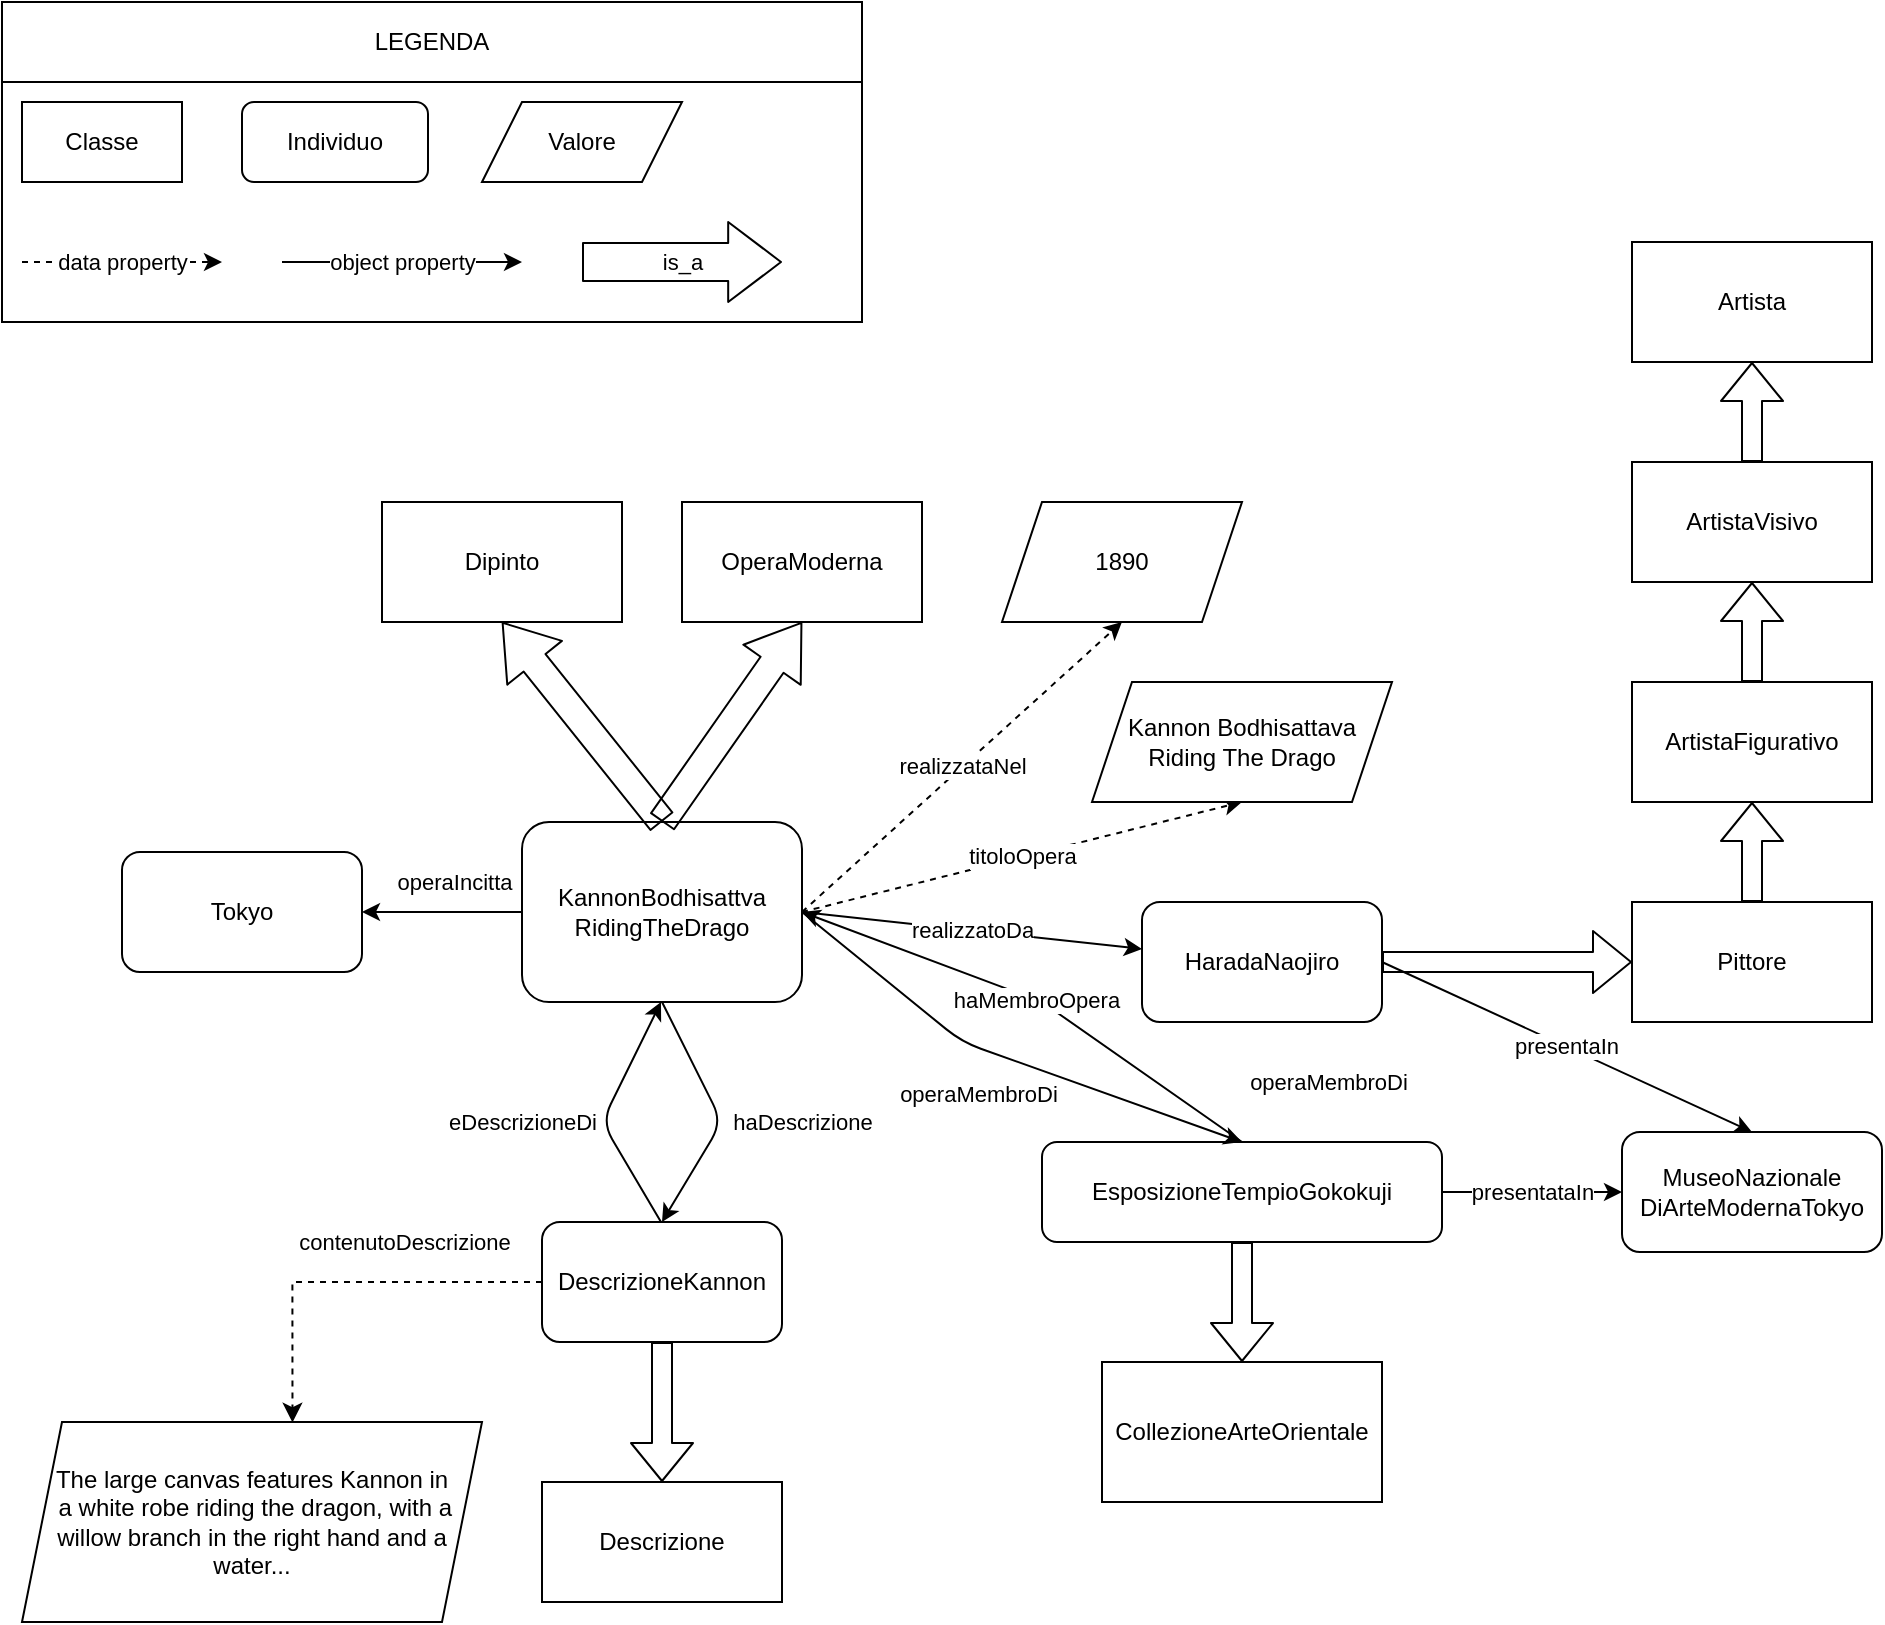 <mxfile version="14.3.0" type="device"><diagram id="a7cm-BgcM69KmumawDXZ" name="Page-1"><mxGraphModel dx="1079" dy="944" grid="1" gridSize="10" guides="1" tooltips="1" connect="1" arrows="1" fold="1" page="1" pageScale="1" pageWidth="827" pageHeight="1169" math="0" shadow="0"><root><mxCell id="0"/><mxCell id="1" parent="0"/><mxCell id="ERW7OcK5N9iep-5Hg3KO-29" value="eDescrizioneDi" style="endArrow=classic;html=1;exitX=0.5;exitY=1;exitDx=0;exitDy=0;entryX=0.5;entryY=0;entryDx=0;entryDy=0;" edge="1" parent="1"><mxGeometry x="-0.07" y="40" width="50" height="50" relative="1" as="geometry"><mxPoint x="1179.5" y="650" as="sourcePoint"/><mxPoint x="1179.5" y="540" as="targetPoint"/><Array as="points"><mxPoint x="1150" y="600"/></Array><mxPoint x="-4" y="18" as="offset"/></mxGeometry></mxCell><mxCell id="ERW7OcK5N9iep-5Hg3KO-3" value="KannonBodhisattva&lt;br&gt;RidingTheDrago" style="rounded=1;whiteSpace=wrap;html=1;" vertex="1" parent="1"><mxGeometry x="1110" y="450" width="140" height="90" as="geometry"/></mxCell><mxCell id="ERW7OcK5N9iep-5Hg3KO-4" value="" style="shape=flexArrow;endArrow=classic;html=1;width=14;endSize=8.2;exitX=0.5;exitY=0;exitDx=0;exitDy=0;entryX=0.5;entryY=1;entryDx=0;entryDy=0;" edge="1" parent="1" source="ERW7OcK5N9iep-5Hg3KO-3" target="ERW7OcK5N9iep-5Hg3KO-7"><mxGeometry width="50" height="50" relative="1" as="geometry"><mxPoint x="1170" y="320" as="sourcePoint"/><mxPoint x="1190" y="250" as="targetPoint"/><Array as="points"/></mxGeometry></mxCell><mxCell id="ERW7OcK5N9iep-5Hg3KO-6" value="DescrizioneKannon" style="rounded=1;whiteSpace=wrap;html=1;" vertex="1" parent="1"><mxGeometry x="1120" y="650" width="120" height="60" as="geometry"/></mxCell><mxCell id="ERW7OcK5N9iep-5Hg3KO-7" value="Dipinto" style="rounded=0;whiteSpace=wrap;html=1;" vertex="1" parent="1"><mxGeometry x="1040" y="290" width="120" height="60" as="geometry"/></mxCell><mxCell id="ERW7OcK5N9iep-5Hg3KO-8" value="OperaModerna" style="rounded=0;whiteSpace=wrap;html=1;" vertex="1" parent="1"><mxGeometry x="1190" y="290" width="120" height="60" as="geometry"/></mxCell><mxCell id="ERW7OcK5N9iep-5Hg3KO-9" value="" style="shape=flexArrow;endArrow=classic;html=1;width=14;endSize=8.2;exitX=0.5;exitY=0;exitDx=0;exitDy=0;entryX=0.5;entryY=1;entryDx=0;entryDy=0;" edge="1" parent="1" source="ERW7OcK5N9iep-5Hg3KO-3" target="ERW7OcK5N9iep-5Hg3KO-8"><mxGeometry width="50" height="50" relative="1" as="geometry"><mxPoint x="1280" y="310" as="sourcePoint"/><mxPoint x="1275" y="240" as="targetPoint"/><Array as="points"/></mxGeometry></mxCell><mxCell id="ERW7OcK5N9iep-5Hg3KO-10" value="realizzatoDa" style="endArrow=classic;html=1;exitX=1;exitY=0.5;exitDx=0;exitDy=0;" edge="1" parent="1" source="ERW7OcK5N9iep-5Hg3KO-3" target="ERW7OcK5N9iep-5Hg3KO-11"><mxGeometry width="50" height="50" relative="1" as="geometry"><mxPoint x="1340" y="410" as="sourcePoint"/><mxPoint x="1410" y="430" as="targetPoint"/></mxGeometry></mxCell><mxCell id="ERW7OcK5N9iep-5Hg3KO-11" value="HaradaNaojiro" style="rounded=1;whiteSpace=wrap;html=1;" vertex="1" parent="1"><mxGeometry x="1420" y="490" width="120" height="60" as="geometry"/></mxCell><mxCell id="ERW7OcK5N9iep-5Hg3KO-12" value="1890" style="shape=parallelogram;perimeter=parallelogramPerimeter;whiteSpace=wrap;html=1;fixedSize=1;" vertex="1" parent="1"><mxGeometry x="1350" y="290" width="120" height="60" as="geometry"/></mxCell><mxCell id="ERW7OcK5N9iep-5Hg3KO-13" value="realizzataNel" style="endArrow=classic;html=1;entryX=0.5;entryY=1;entryDx=0;entryDy=0;dashed=1;" edge="1" parent="1" target="ERW7OcK5N9iep-5Hg3KO-12"><mxGeometry width="50" height="50" relative="1" as="geometry"><mxPoint x="1250" y="495" as="sourcePoint"/><mxPoint x="1370" y="280" as="targetPoint"/></mxGeometry></mxCell><mxCell id="ERW7OcK5N9iep-5Hg3KO-14" value="titoloOpera" style="endArrow=classic;html=1;dashed=1;exitX=1;exitY=0.5;exitDx=0;exitDy=0;entryX=0.5;entryY=1;entryDx=0;entryDy=0;" edge="1" parent="1" source="ERW7OcK5N9iep-5Hg3KO-3" target="ERW7OcK5N9iep-5Hg3KO-15"><mxGeometry width="50" height="50" relative="1" as="geometry"><mxPoint x="1400" y="350" as="sourcePoint"/><mxPoint x="1450" y="320" as="targetPoint"/></mxGeometry></mxCell><mxCell id="ERW7OcK5N9iep-5Hg3KO-15" value="Kannon Bodhisattava Riding The Drago" style="shape=parallelogram;perimeter=parallelogramPerimeter;whiteSpace=wrap;html=1;fixedSize=1;" vertex="1" parent="1"><mxGeometry x="1395" y="380" width="150" height="60" as="geometry"/></mxCell><mxCell id="ERW7OcK5N9iep-5Hg3KO-16" value="contenutoDescrizione" style="edgeStyle=orthogonalEdgeStyle;rounded=0;orthogonalLoop=1;jettySize=auto;html=1;entryX=0.588;entryY=0.003;entryDx=0;entryDy=0;endSize=7;dashed=1;entryPerimeter=0;" edge="1" parent="1" target="ERW7OcK5N9iep-5Hg3KO-27"><mxGeometry x="-0.289" y="-20" relative="1" as="geometry"><Array as="points"><mxPoint x="995" y="680"/></Array><mxPoint x="1302.5" y="710" as="targetPoint"/><mxPoint x="1120" y="680" as="sourcePoint"/><mxPoint as="offset"/></mxGeometry></mxCell><mxCell id="ERW7OcK5N9iep-5Hg3KO-17" value="Descrizione" style="rounded=0;whiteSpace=wrap;html=1;" vertex="1" parent="1"><mxGeometry x="1120" y="780" width="120" height="60" as="geometry"/></mxCell><mxCell id="ERW7OcK5N9iep-5Hg3KO-18" value="" style="shape=flexArrow;endArrow=classic;html=1;exitX=0.5;exitY=1;exitDx=0;exitDy=0;entryX=0.5;entryY=0;entryDx=0;entryDy=0;" edge="1" parent="1" source="ERW7OcK5N9iep-5Hg3KO-6" target="ERW7OcK5N9iep-5Hg3KO-17"><mxGeometry width="50" height="50" relative="1" as="geometry"><mxPoint x="1310" y="610" as="sourcePoint"/><mxPoint x="1360" y="560" as="targetPoint"/></mxGeometry></mxCell><mxCell id="ERW7OcK5N9iep-5Hg3KO-19" value="Artista" style="rounded=0;whiteSpace=wrap;html=1;" vertex="1" parent="1"><mxGeometry x="1665" y="160" width="120" height="60" as="geometry"/></mxCell><mxCell id="ERW7OcK5N9iep-5Hg3KO-20" value="Pittore" style="rounded=0;whiteSpace=wrap;html=1;" vertex="1" parent="1"><mxGeometry x="1665" y="490" width="120" height="60" as="geometry"/></mxCell><mxCell id="ERW7OcK5N9iep-5Hg3KO-21" value="ArtistaVisivo" style="rounded=0;whiteSpace=wrap;html=1;" vertex="1" parent="1"><mxGeometry x="1665" y="270" width="120" height="60" as="geometry"/></mxCell><mxCell id="ERW7OcK5N9iep-5Hg3KO-22" value="ArtistaFigurativo" style="rounded=0;whiteSpace=wrap;html=1;" vertex="1" parent="1"><mxGeometry x="1665" y="380" width="120" height="60" as="geometry"/></mxCell><mxCell id="ERW7OcK5N9iep-5Hg3KO-23" value="" style="shape=flexArrow;endArrow=classic;html=1;exitX=1;exitY=0.5;exitDx=0;exitDy=0;entryX=0;entryY=0.5;entryDx=0;entryDy=0;" edge="1" parent="1" source="ERW7OcK5N9iep-5Hg3KO-11" target="ERW7OcK5N9iep-5Hg3KO-20"><mxGeometry width="50" height="50" relative="1" as="geometry"><mxPoint x="1690" y="460" as="sourcePoint"/><mxPoint x="1610" y="495" as="targetPoint"/></mxGeometry></mxCell><mxCell id="ERW7OcK5N9iep-5Hg3KO-24" value="" style="shape=flexArrow;endArrow=classic;html=1;exitX=0.5;exitY=0;exitDx=0;exitDy=0;entryX=0.5;entryY=1;entryDx=0;entryDy=0;" edge="1" parent="1" source="ERW7OcK5N9iep-5Hg3KO-20" target="ERW7OcK5N9iep-5Hg3KO-22"><mxGeometry width="50" height="50" relative="1" as="geometry"><mxPoint x="1775" y="250" as="sourcePoint"/><mxPoint x="1825" y="200" as="targetPoint"/></mxGeometry></mxCell><mxCell id="ERW7OcK5N9iep-5Hg3KO-25" value="" style="shape=flexArrow;endArrow=classic;html=1;exitX=0.5;exitY=0;exitDx=0;exitDy=0;" edge="1" parent="1" source="ERW7OcK5N9iep-5Hg3KO-22"><mxGeometry width="50" height="50" relative="1" as="geometry"><mxPoint x="1735" y="380" as="sourcePoint"/><mxPoint x="1725" y="330" as="targetPoint"/></mxGeometry></mxCell><mxCell id="ERW7OcK5N9iep-5Hg3KO-26" value="" style="shape=flexArrow;endArrow=classic;html=1;exitX=0.5;exitY=0;exitDx=0;exitDy=0;" edge="1" parent="1" source="ERW7OcK5N9iep-5Hg3KO-21"><mxGeometry width="50" height="50" relative="1" as="geometry"><mxPoint x="1845" y="500" as="sourcePoint"/><mxPoint x="1725" y="220" as="targetPoint"/></mxGeometry></mxCell><mxCell id="ERW7OcK5N9iep-5Hg3KO-27" value="The large canvas features Kannon in&lt;br&gt;&amp;nbsp;a white robe riding the dragon, with a willow branch in the right hand and a water..." style="shape=parallelogram;perimeter=parallelogramPerimeter;whiteSpace=wrap;html=1;fixedSize=1;" vertex="1" parent="1"><mxGeometry x="860" y="750" width="230" height="100" as="geometry"/></mxCell><mxCell id="ERW7OcK5N9iep-5Hg3KO-28" value="" style="endArrow=classic;html=1;exitX=0.5;exitY=1;exitDx=0;exitDy=0;entryX=0.5;entryY=0;entryDx=0;entryDy=0;" edge="1" parent="1" source="ERW7OcK5N9iep-5Hg3KO-3" target="ERW7OcK5N9iep-5Hg3KO-6"><mxGeometry width="50" height="50" relative="1" as="geometry"><mxPoint x="1230" y="510" as="sourcePoint"/><mxPoint x="1280" y="460" as="targetPoint"/><Array as="points"><mxPoint x="1210" y="600"/></Array></mxGeometry></mxCell><mxCell id="ERW7OcK5N9iep-5Hg3KO-30" value="haDescrizione" style="edgeLabel;html=1;align=center;verticalAlign=middle;resizable=0;points=[];" vertex="1" connectable="0" parent="ERW7OcK5N9iep-5Hg3KO-28"><mxGeometry x="-0.376" y="1" relative="1" as="geometry"><mxPoint x="51.66" y="25.56" as="offset"/></mxGeometry></mxCell><mxCell id="ERW7OcK5N9iep-5Hg3KO-33" value="LEGENDA" style="rounded=0;whiteSpace=wrap;html=1;" vertex="1" parent="1"><mxGeometry x="850" y="40" width="430" height="40" as="geometry"/></mxCell><mxCell id="ERW7OcK5N9iep-5Hg3KO-34" value="" style="rounded=0;whiteSpace=wrap;html=1;" vertex="1" parent="1"><mxGeometry x="850" y="80" width="430" height="120" as="geometry"/></mxCell><mxCell id="ERW7OcK5N9iep-5Hg3KO-35" value="Classe" style="rounded=0;whiteSpace=wrap;html=1;" vertex="1" parent="1"><mxGeometry x="860" y="90" width="80" height="40" as="geometry"/></mxCell><mxCell id="ERW7OcK5N9iep-5Hg3KO-36" value="Individuo" style="rounded=1;whiteSpace=wrap;html=1;" vertex="1" parent="1"><mxGeometry x="970" y="90" width="93" height="40" as="geometry"/></mxCell><mxCell id="ERW7OcK5N9iep-5Hg3KO-37" value="Valore" style="shape=parallelogram;perimeter=parallelogramPerimeter;whiteSpace=wrap;html=1;fixedSize=1;" vertex="1" parent="1"><mxGeometry x="1090" y="90" width="100" height="40" as="geometry"/></mxCell><mxCell id="ERW7OcK5N9iep-5Hg3KO-38" value="data property" style="endArrow=classic;html=1;dashed=1;" edge="1" parent="1"><mxGeometry width="50" height="50" relative="1" as="geometry"><mxPoint x="860" y="170" as="sourcePoint"/><mxPoint x="960" y="170" as="targetPoint"/></mxGeometry></mxCell><mxCell id="ERW7OcK5N9iep-5Hg3KO-39" value="object property" style="endArrow=classic;html=1;" edge="1" parent="1"><mxGeometry width="50" height="50" relative="1" as="geometry"><mxPoint x="990" y="170" as="sourcePoint"/><mxPoint x="1110" y="170" as="targetPoint"/></mxGeometry></mxCell><mxCell id="ERW7OcK5N9iep-5Hg3KO-40" value="is_a" style="shape=flexArrow;endArrow=classic;html=1;width=19;endSize=8.47;" edge="1" parent="1"><mxGeometry width="50" height="50" relative="1" as="geometry"><mxPoint x="1140" y="170" as="sourcePoint"/><mxPoint x="1240" y="170" as="targetPoint"/></mxGeometry></mxCell><mxCell id="ERW7OcK5N9iep-5Hg3KO-41" value="operaIncitta" style="endArrow=classic;html=1;exitX=0;exitY=0.5;exitDx=0;exitDy=0;" edge="1" parent="1" target="ERW7OcK5N9iep-5Hg3KO-42" source="ERW7OcK5N9iep-5Hg3KO-3"><mxGeometry x="-0.143" y="-15" width="50" height="50" relative="1" as="geometry"><mxPoint x="1020" y="385" as="sourcePoint"/><mxPoint x="990" y="335" as="targetPoint"/><mxPoint as="offset"/></mxGeometry></mxCell><mxCell id="ERW7OcK5N9iep-5Hg3KO-42" value="Tokyo" style="rounded=1;whiteSpace=wrap;html=1;" vertex="1" parent="1"><mxGeometry x="910" y="465" width="120" height="60" as="geometry"/></mxCell><mxCell id="ERW7OcK5N9iep-5Hg3KO-45" value="CollezioneArteOrientale" style="rounded=0;whiteSpace=wrap;html=1;" vertex="1" parent="1"><mxGeometry x="1400" y="720" width="140" height="70" as="geometry"/></mxCell><mxCell id="ERW7OcK5N9iep-5Hg3KO-46" value="presentataIn" style="endArrow=classic;html=1;exitX=1;exitY=0.5;exitDx=0;exitDy=0;" edge="1" parent="1" source="ERW7OcK5N9iep-5Hg3KO-43" target="ERW7OcK5N9iep-5Hg3KO-47"><mxGeometry width="50" height="50" relative="1" as="geometry"><mxPoint x="1550" y="635" as="sourcePoint"/><mxPoint x="1550" y="830" as="targetPoint"/></mxGeometry></mxCell><mxCell id="ERW7OcK5N9iep-5Hg3KO-47" value="MuseoNazionale&lt;br&gt;DiArteModernaTokyo" style="rounded=1;whiteSpace=wrap;html=1;" vertex="1" parent="1"><mxGeometry x="1660" y="605" width="130" height="60" as="geometry"/></mxCell><mxCell id="ERW7OcK5N9iep-5Hg3KO-48" value="operaMembroDi" style="endArrow=classic;html=1;exitX=1;exitY=0.5;exitDx=0;exitDy=0;" edge="1" parent="1" source="ERW7OcK5N9iep-5Hg3KO-43"><mxGeometry x="0.345" y="-52" width="50" height="50" relative="1" as="geometry"><mxPoint x="1260" y="510" as="sourcePoint"/><mxPoint x="1480" y="630" as="targetPoint"/><Array as="points"/><mxPoint x="1" as="offset"/></mxGeometry></mxCell><mxCell id="ERW7OcK5N9iep-5Hg3KO-49" value="haMembroOpera" style="endArrow=classic;html=1;entryX=1;entryY=0.5;entryDx=0;entryDy=0;exitX=0.5;exitY=0;exitDx=0;exitDy=0;" edge="1" parent="1" source="ERW7OcK5N9iep-5Hg3KO-43" target="ERW7OcK5N9iep-5Hg3KO-3"><mxGeometry width="50" height="50" relative="1" as="geometry"><mxPoint x="1470" y="620" as="sourcePoint"/><mxPoint x="1600" y="717.5" as="targetPoint"/><Array as="points"><mxPoint x="1370" y="540"/></Array></mxGeometry></mxCell><mxCell id="ERW7OcK5N9iep-5Hg3KO-43" value="EsposizioneTempioGokokuji" style="rounded=1;whiteSpace=wrap;html=1;" vertex="1" parent="1"><mxGeometry x="1370" y="610" width="200" height="50" as="geometry"/></mxCell><mxCell id="ERW7OcK5N9iep-5Hg3KO-51" value="operaMembroDi" style="endArrow=classic;html=1;exitX=1;exitY=0.5;exitDx=0;exitDy=0;entryX=0.5;entryY=0;entryDx=0;entryDy=0;" edge="1" parent="1" source="ERW7OcK5N9iep-5Hg3KO-3" target="ERW7OcK5N9iep-5Hg3KO-43"><mxGeometry x="-0.056" y="-22" width="50" height="50" relative="1" as="geometry"><mxPoint x="1250" y="495" as="sourcePoint"/><mxPoint x="1480" y="630" as="targetPoint"/><Array as="points"><mxPoint x="1330" y="560"/></Array><mxPoint as="offset"/></mxGeometry></mxCell><mxCell id="ERW7OcK5N9iep-5Hg3KO-52" value="" style="shape=flexArrow;endArrow=classic;html=1;exitX=0.5;exitY=1;exitDx=0;exitDy=0;entryX=0.5;entryY=0;entryDx=0;entryDy=0;" edge="1" parent="1" source="ERW7OcK5N9iep-5Hg3KO-43" target="ERW7OcK5N9iep-5Hg3KO-45"><mxGeometry width="50" height="50" relative="1" as="geometry"><mxPoint x="1570" y="650" as="sourcePoint"/><mxPoint x="1620" y="600" as="targetPoint"/></mxGeometry></mxCell><mxCell id="ERW7OcK5N9iep-5Hg3KO-53" value="" style="endArrow=classic;html=1;exitX=1;exitY=0.5;exitDx=0;exitDy=0;entryX=0.5;entryY=0;entryDx=0;entryDy=0;" edge="1" parent="1" source="ERW7OcK5N9iep-5Hg3KO-11" target="ERW7OcK5N9iep-5Hg3KO-47"><mxGeometry width="50" height="50" relative="1" as="geometry"><mxPoint x="1590" y="580" as="sourcePoint"/><mxPoint x="1640" y="530" as="targetPoint"/></mxGeometry></mxCell><mxCell id="ERW7OcK5N9iep-5Hg3KO-54" value="presentaIn" style="edgeLabel;html=1;align=center;verticalAlign=middle;resizable=0;points=[];" vertex="1" connectable="0" parent="ERW7OcK5N9iep-5Hg3KO-53"><mxGeometry x="-0.014" relative="1" as="geometry"><mxPoint as="offset"/></mxGeometry></mxCell></root></mxGraphModel></diagram></mxfile>